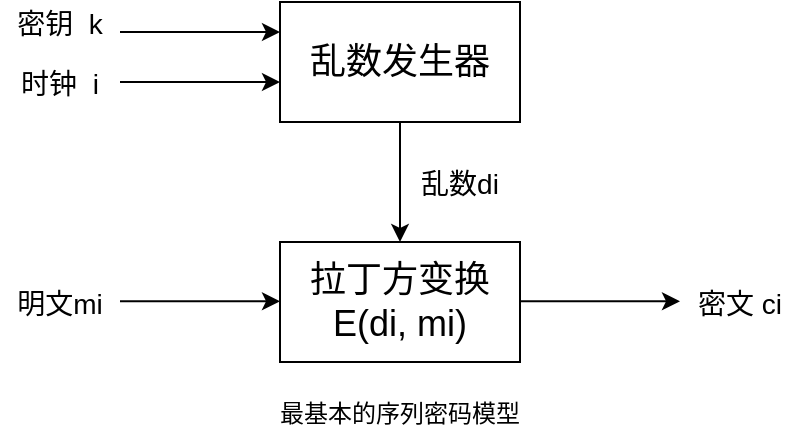 <mxfile version="18.0.6" type="device"><diagram id="CXKJgUOLMAWNrJovmIes" name="第 1 页"><mxGraphModel dx="650" dy="500" grid="1" gridSize="10" guides="1" tooltips="1" connect="1" arrows="1" fold="1" page="1" pageScale="1" pageWidth="1169" pageHeight="1654" math="0" shadow="0"><root><mxCell id="0"/><mxCell id="1" parent="0"/><mxCell id="rRgIcYPXnPJagksfJbvH-1" value="&lt;font style=&quot;font-size: 18px;&quot;&gt;乱数发生器&lt;/font&gt;" style="rounded=0;whiteSpace=wrap;html=1;" vertex="1" parent="1"><mxGeometry x="440" y="160" width="120" height="60" as="geometry"/></mxCell><mxCell id="rRgIcYPXnPJagksfJbvH-2" value="" style="endArrow=classic;html=1;rounded=0;fontSize=18;entryX=0;entryY=0.25;entryDx=0;entryDy=0;" edge="1" parent="1" target="rRgIcYPXnPJagksfJbvH-1"><mxGeometry width="50" height="50" relative="1" as="geometry"><mxPoint x="360" y="175" as="sourcePoint"/><mxPoint x="400" y="160" as="targetPoint"/></mxGeometry></mxCell><mxCell id="rRgIcYPXnPJagksfJbvH-3" value="" style="endArrow=classic;html=1;rounded=0;fontSize=18;entryX=0;entryY=0.25;entryDx=0;entryDy=0;" edge="1" parent="1"><mxGeometry width="50" height="50" relative="1" as="geometry"><mxPoint x="360" y="200" as="sourcePoint"/><mxPoint x="440" y="200" as="targetPoint"/></mxGeometry></mxCell><mxCell id="rRgIcYPXnPJagksfJbvH-4" value="&lt;font style=&quot;font-size: 14px;&quot;&gt;密钥&amp;nbsp; k&lt;/font&gt;" style="text;html=1;strokeColor=none;fillColor=none;align=center;verticalAlign=middle;whiteSpace=wrap;rounded=0;fontSize=18;" vertex="1" parent="1"><mxGeometry x="300" y="160" width="60" height="20" as="geometry"/></mxCell><mxCell id="rRgIcYPXnPJagksfJbvH-5" value="&lt;span style=&quot;font-size: 14px;&quot;&gt;时钟&amp;nbsp; i&lt;/span&gt;" style="text;html=1;strokeColor=none;fillColor=none;align=center;verticalAlign=middle;whiteSpace=wrap;rounded=0;fontSize=18;" vertex="1" parent="1"><mxGeometry x="300" y="190" width="60" height="20" as="geometry"/></mxCell><mxCell id="rRgIcYPXnPJagksfJbvH-6" value="&lt;span style=&quot;font-size: 14px;&quot;&gt;明文mi&lt;/span&gt;" style="text;html=1;strokeColor=none;fillColor=none;align=center;verticalAlign=middle;whiteSpace=wrap;rounded=0;fontSize=18;" vertex="1" parent="1"><mxGeometry x="300" y="300" width="60" height="20" as="geometry"/></mxCell><mxCell id="rRgIcYPXnPJagksfJbvH-7" value="&lt;span style=&quot;font-size: 18px;&quot;&gt;拉丁方变换E(di, mi)&lt;/span&gt;" style="rounded=0;whiteSpace=wrap;html=1;" vertex="1" parent="1"><mxGeometry x="440" y="280" width="120" height="60" as="geometry"/></mxCell><mxCell id="rRgIcYPXnPJagksfJbvH-8" value="" style="endArrow=classic;html=1;rounded=0;fontSize=14;exitX=0.5;exitY=1;exitDx=0;exitDy=0;entryX=0.5;entryY=0;entryDx=0;entryDy=0;" edge="1" parent="1" source="rRgIcYPXnPJagksfJbvH-1" target="rRgIcYPXnPJagksfJbvH-7"><mxGeometry width="50" height="50" relative="1" as="geometry"><mxPoint x="490" y="270" as="sourcePoint"/><mxPoint x="540" y="220" as="targetPoint"/></mxGeometry></mxCell><mxCell id="rRgIcYPXnPJagksfJbvH-9" value="&lt;span style=&quot;font-size: 14px;&quot;&gt;乱数di&lt;/span&gt;" style="text;html=1;strokeColor=none;fillColor=none;align=center;verticalAlign=middle;whiteSpace=wrap;rounded=0;fontSize=18;" vertex="1" parent="1"><mxGeometry x="500" y="240" width="60" height="20" as="geometry"/></mxCell><mxCell id="rRgIcYPXnPJagksfJbvH-10" value="" style="endArrow=classic;html=1;rounded=0;fontSize=18;entryX=0;entryY=0.25;entryDx=0;entryDy=0;" edge="1" parent="1"><mxGeometry width="50" height="50" relative="1" as="geometry"><mxPoint x="560" y="309.66" as="sourcePoint"/><mxPoint x="640" y="309.66" as="targetPoint"/></mxGeometry></mxCell><mxCell id="rRgIcYPXnPJagksfJbvH-11" value="&lt;span style=&quot;font-size: 14px;&quot;&gt;密文 ci&lt;/span&gt;" style="text;html=1;strokeColor=none;fillColor=none;align=center;verticalAlign=middle;whiteSpace=wrap;rounded=0;fontSize=18;" vertex="1" parent="1"><mxGeometry x="640" y="300" width="60" height="20" as="geometry"/></mxCell><mxCell id="rRgIcYPXnPJagksfJbvH-12" value="" style="endArrow=classic;html=1;rounded=0;fontSize=18;entryX=0;entryY=0.25;entryDx=0;entryDy=0;" edge="1" parent="1"><mxGeometry width="50" height="50" relative="1" as="geometry"><mxPoint x="360" y="309.66" as="sourcePoint"/><mxPoint x="440" y="309.66" as="targetPoint"/></mxGeometry></mxCell><mxCell id="rRgIcYPXnPJagksfJbvH-13" value="&lt;font style=&quot;font-size: 12px;&quot;&gt;最基本的序列密码模型&lt;/font&gt;" style="text;html=1;strokeColor=none;fillColor=none;align=center;verticalAlign=middle;whiteSpace=wrap;rounded=0;fontSize=14;" vertex="1" parent="1"><mxGeometry x="430" y="350" width="140" height="30" as="geometry"/></mxCell></root></mxGraphModel></diagram></mxfile>